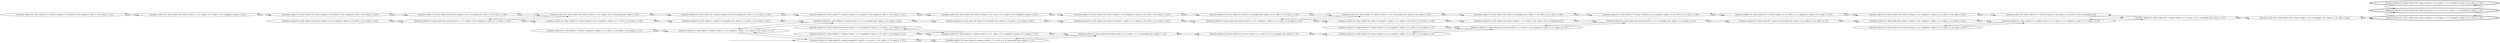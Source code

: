 digraph {
rankdir="LR"
s113[label="(instance index=14, state index=113, atoms={at(p2,c_0_0), at(p3,c_0_0), empty(t1), at(t1,c_0_2), at(p1,c_0_0)})"]
s92[label="(instance index=14, state index=92, atoms={at(t1,c_0_1), at(p2,c_0_0), at(p3,c_0_0), empty(t1), at(p1,c_0_0)})"]
s33[label="(instance index=14, state index=33, atoms={at(p2,c_0_0), empty(t1), at(p3,c_0_1), at(t1,c_0_2), at(p1,c_0_0)})"]
s70[label="(instance index=14, state index=70, atoms={at(p2,c_0_0), at(p3,c_0_0), empty(t1), at(t1,c_0_0), at(p1,c_0_0)})"]
s50[label="(instance index=14, state index=50, atoms={at(p2,c_0_0), carrying(t1,p3), at(t1,c_0_0), at(p1,c_0_0)})"]
s22[label="(instance index=14, state index=22, atoms={at(t1,c_0_1), at(p2,c_0_0), empty(t1), at(p3,c_0_1), at(p1,c_0_0)})"]
s34[label="(instance index=14, state index=34, atoms={at(t1,c_0_1), at(p2,c_0_0), carrying(t1,p3), at(p1,c_0_0)})"]
s13[label="(instance index=14, state index=13, atoms={at(p2,c_0_0), empty(t1), at(p3,c_0_1), at(t1,c_0_0), at(p1,c_0_0)})"]
s3[label="(instance index=14, state index=3, atoms={empty(t1), at(p3,c_0_1), at(t1,c_0_2), at(p1,c_0_0), at(p2,c_0_1)})"]
s51[label="(instance index=14, state index=51, atoms={at(p2,c_0_0), carrying(t1,p3), at(t1,c_0_2), at(p1,c_0_0)})"]
s7[label="(instance index=14, state index=7, atoms={carrying(t1,p2), at(p3,c_0_1), at(t1,c_0_0), at(p1,c_0_0)})"]
s1[label="(instance index=14, state index=1, atoms={at(t1,c_0_1), empty(t1), at(p3,c_0_1), at(p1,c_0_0), at(p2,c_0_1)})"]
s0[label="(instance index=14, state index=0, atoms={empty(t1), at(p3,c_0_1), at(t1,c_0_0), at(p1,c_0_0), at(p2,c_0_1)})"]
s4[label="(instance index=14, state index=4, atoms={at(t1,c_0_1), carrying(t1,p2), at(p3,c_0_1), at(p1,c_0_0)})"]
s18[label="(instance index=14, state index=18, atoms={at(p1,c_0_1), empty(t1), at(p3,c_0_1), at(t1,c_0_2), at(p2,c_0_1)})"]
s17[label="(instance index=14, state index=17, atoms={at(p1,c_0_1), empty(t1), at(p3,c_0_1), at(t1,c_0_0), at(p2,c_0_1)})"]
s71[label="(instance index=14, state index=71, atoms={at(p3,c_0_2), at(p2,c_0_0), empty(t1), at(t1,c_0_2), at(p1,c_0_0)})"]
s94[label="(instance index=14, state index=94, atoms={at(p3,c_0_2), at(t1,c_0_1), at(p2,c_0_0), empty(t1), at(p1,c_0_0)})"]
s11[label="(instance index=14, state index=11, atoms={at(t1,c_0_1), at(p1,c_0_1), empty(t1), at(p3,c_0_1), at(p2,c_0_1)})"]
s2[label="(instance index=14, state index=2, atoms={at(p3,c_0_1), at(t1,c_0_0), carrying(t1,p1), at(p2,c_0_1)})"]
s8[label="(instance index=14, state index=8, atoms={carrying(t1,p2), at(p3,c_0_1), at(t1,c_0_2), at(p1,c_0_0)})"]
s14[label="(instance index=14, state index=14, atoms={empty(t1), at(p3,c_0_1), at(p2,c_0_2), at(t1,c_0_2), at(p1,c_0_0)})"]
s76[label="(instance index=14, state index=76, atoms={at(p3,c_0_0), empty(t1), at(p2,c_0_2), at(t1,c_0_0), at(p1,c_0_0)})"]
s6[label="(instance index=14, state index=6, atoms={at(t1,c_0_1), at(p3,c_0_1), carrying(t1,p1), at(p2,c_0_1)})"]
s24[label="(instance index=14, state index=24, atoms={at(t1,c_0_1), empty(t1), at(p3,c_0_1), at(p2,c_0_2), at(p1,c_0_0)})"]
s12[label="(instance index=14, state index=12, atoms={at(p3,c_0_1), at(t1,c_0_2), carrying(t1,p1), at(p2,c_0_1)})"]
s55[label="(instance index=14, state index=55, atoms={carrying(t1,p3), at(p2,c_0_2), at(t1,c_0_0), at(p1,c_0_0)})"]
s21[label="(instance index=14, state index=21, atoms={at(p1,c_0_2), empty(t1), at(p3,c_0_1), at(t1,c_0_2), at(p2,c_0_1)})"]
s36[label="(instance index=14, state index=36, atoms={empty(t1), at(p3,c_0_1), at(p2,c_0_2), at(t1,c_0_0), at(p1,c_0_0)})"]
s47[label="(instance index=14, state index=47, atoms={at(p1,c_0_2), empty(t1), at(p3,c_0_1), at(t1,c_0_0), at(p2,c_0_1)})"]
s37[label="(instance index=14, state index=37, atoms={at(t1,c_0_1), carrying(t1,p3), at(p2,c_0_2), at(p1,c_0_0)})"]
s32[label="(instance index=14, state index=32, atoms={at(t1,c_0_1), at(p1,c_0_2), empty(t1), at(p3,c_0_1), at(p2,c_0_1)})"]
s56[label="(instance index=14, state index=56, atoms={carrying(t1,p3), at(p2,c_0_2), at(t1,c_0_2), at(p1,c_0_0)})"]
s54[label="(instance index=14, state index=54, atoms={at(p3,c_0_1), at(p2,c_0_2), at(t1,c_0_0), carrying(t1,p1)})"]
s48[label="(instance index=14, state index=48, atoms={at(t1,c_0_1), carrying(t1,p2), at(p1,c_0_2), at(p3,c_0_1)})"]
s77[label="(instance index=14, state index=77, atoms={at(p3,c_0_2), empty(t1), at(p2,c_0_2), at(t1,c_0_2), at(p1,c_0_0)})"]
s101[label="(instance index=14, state index=101, atoms={at(p3,c_0_2), at(t1,c_0_1), empty(t1), at(p2,c_0_2), at(p1,c_0_0)})"]
s67[label="(instance index=14, state index=67, atoms={carrying(t1,p2), at(p1,c_0_2), at(p3,c_0_1), at(t1,c_0_2)})"]
s119[label="(instance index=14, state index=119, atoms={at(p3,c_0_2), empty(t1), at(p2,c_0_2), at(t1,c_0_0), at(p1,c_0_0)})"]
s89[label="(instance index=14, state index=89, atoms={at(p1,c_0_2), empty(t1), at(p3,c_0_1), at(p2,c_0_2), at(t1,c_0_2)})"]
s126[label="(instance index=14, state index=126, atoms={at(p1,c_0_2), empty(t1), at(p3,c_0_1), at(p2,c_0_2), at(t1,c_0_0)})"]
s137[label="(instance index=14, state index=137, atoms={at(p3,c_0_2), at(p2,c_0_2), at(t1,c_0_0), carrying(t1,p1)})"]
s111[label="(instance index=14, state index=111, atoms={at(t1,c_0_1), at(p1,c_0_2), empty(t1), at(p3,c_0_1), at(p2,c_0_2)})"]
s127[label="(instance index=14, state index=127, atoms={at(t1,c_0_1), at(p1,c_0_2), carrying(t1,p3), at(p2,c_0_2)})"]
s143[label="(instance index=14, state index=143, atoms={at(p1,c_0_2), carrying(t1,p3), at(p2,c_0_2), at(t1,c_0_2)})"]
s160[peripheries=2,label="(instance index=14, state index=160, atoms={at(p3,c_0_2), at(t1,c_0_1), at(p1,c_0_2), empty(t1), at(p2,c_0_2)})"]
s161[peripheries=2,label="(instance index=14, state index=161, atoms={at(p3,c_0_2), at(p1,c_0_2), empty(t1), at(p2,c_0_2), at(t1,c_0_0)})"]
s154[peripheries=2,label="(instance index=14, state index=154, atoms={at(p3,c_0_2), at(p1,c_0_2), empty(t1), at(p2,c_0_2), at(t1,c_0_2)})"]
Dangling [ label = "", style = invis ]
{ rank = same; Dangling }
Dangling -> s0
{ rank = same; s0}
{ rank = same; s92}
{ rank = same; s33,s70}
{ rank = same; s50,s22}
{ rank = same; s34,s13,s3}
{ rank = same; s51,s7,s1}
{ rank = same; s0,s4,s18,s17,s71}
{ rank = same; s94,s11,s2,s8}
{ rank = same; s14,s76,s6}
{ rank = same; s24,s12,s55}
{ rank = same; s21,s36,s47,s37}
{ rank = same; s32,s56,s54}
{ rank = same; s48,s77}
{ rank = same; s101,s67}
{ rank = same; s119,s89,s126}
{ rank = same; s137,s111}
{ rank = same; s127}
{ rank = same; s143}
{ rank = same; s160,s161,s154}
{
s113->s92
}
{
s92->s70
s92->s113
}
{
s33->s22
s70->s92
s70->s50
}
{
s50->s70
s50->s34
s22->s13
s22->s34
s22->s33
}
{
s34->s22
s34->s51
s34->s50
s13->s7
s13->s22
s3->s1
}
{
s51->s71
s51->s34
s7->s13
s7->s4
s1->s4
s1->s3
s1->s0
}
{
s0->s2
s0->s1
s4->s7
s4->s1
s4->s8
s18->s11
s17->s11
s71->s94
s71->s51
}
{
s94->s71
s94->s76
s11->s6
s11->s18
s11->s17
s2->s6
s2->s0
s8->s14
s8->s4
}
{
s14->s8
s14->s24
s76->s55
s76->s94
s6->s12
s6->s11
s6->s2
}
{
s24->s14
s24->s37
s24->s36
s12->s6
s12->s21
s55->s37
s55->s76
}
{
s21->s12
s21->s32
s36->s54
s36->s24
s47->s32
s37->s55
s37->s56
s37->s24
}
{
s32->s47
s32->s21
s32->s48
s56->s77
s56->s37
s54->s36
s54->s48
}
{
s48->s54
s48->s67
s48->s32
s77->s101
s77->s56
}
{
s101->s119
s101->s77
s67->s89
s67->s48
}
{
s119->s101
s119->s137
s89->s111
s89->s67
s126->s111
}
{
s137->s119
s137->s127
s111->s127
s111->s126
s111->s89
}
{
s127->s111
s127->s143
s127->s137
}
{
s143->s127
s143->s154
}
{
s160->s154
s160->s161
s161->s160
s154->s143
s154->s160
}
}
